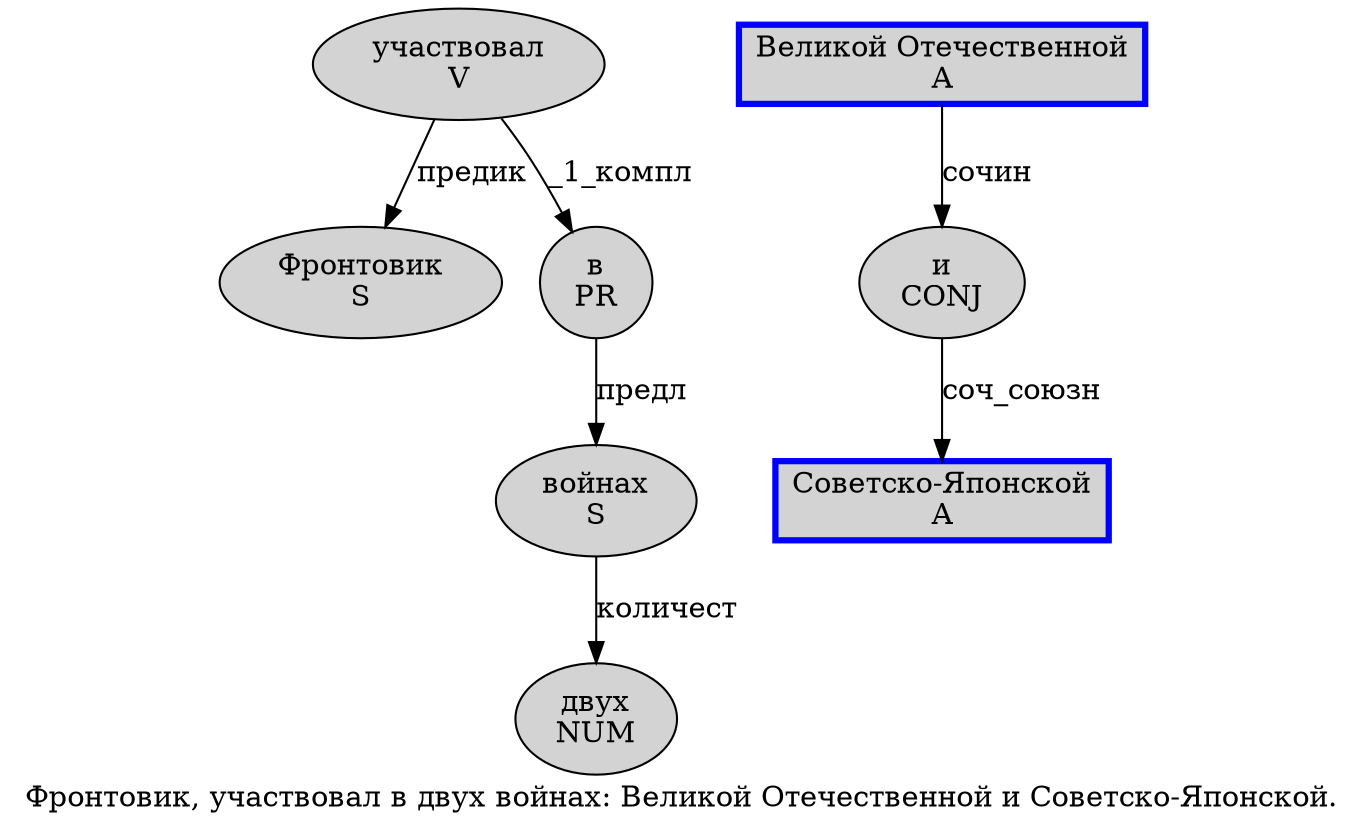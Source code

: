 digraph SENTENCE_941 {
	graph [label="Фронтовик, участвовал в двух войнах: Великой Отечественной и Советско-Японской."]
	node [style=filled]
		0 [label="Фронтовик
S" color="" fillcolor=lightgray penwidth=1 shape=ellipse]
		2 [label="участвовал
V" color="" fillcolor=lightgray penwidth=1 shape=ellipse]
		3 [label="в
PR" color="" fillcolor=lightgray penwidth=1 shape=ellipse]
		4 [label="двух
NUM" color="" fillcolor=lightgray penwidth=1 shape=ellipse]
		5 [label="войнах
S" color="" fillcolor=lightgray penwidth=1 shape=ellipse]
		7 [label="Великой Отечественной
A" color=blue fillcolor=lightgray penwidth=3 shape=box]
		8 [label="и
CONJ" color="" fillcolor=lightgray penwidth=1 shape=ellipse]
		9 [label="Советско-Японской
A" color=blue fillcolor=lightgray penwidth=3 shape=box]
			7 -> 8 [label="сочин"]
			8 -> 9 [label="соч_союзн"]
			2 -> 0 [label="предик"]
			2 -> 3 [label="_1_компл"]
			3 -> 5 [label="предл"]
			5 -> 4 [label="количест"]
}